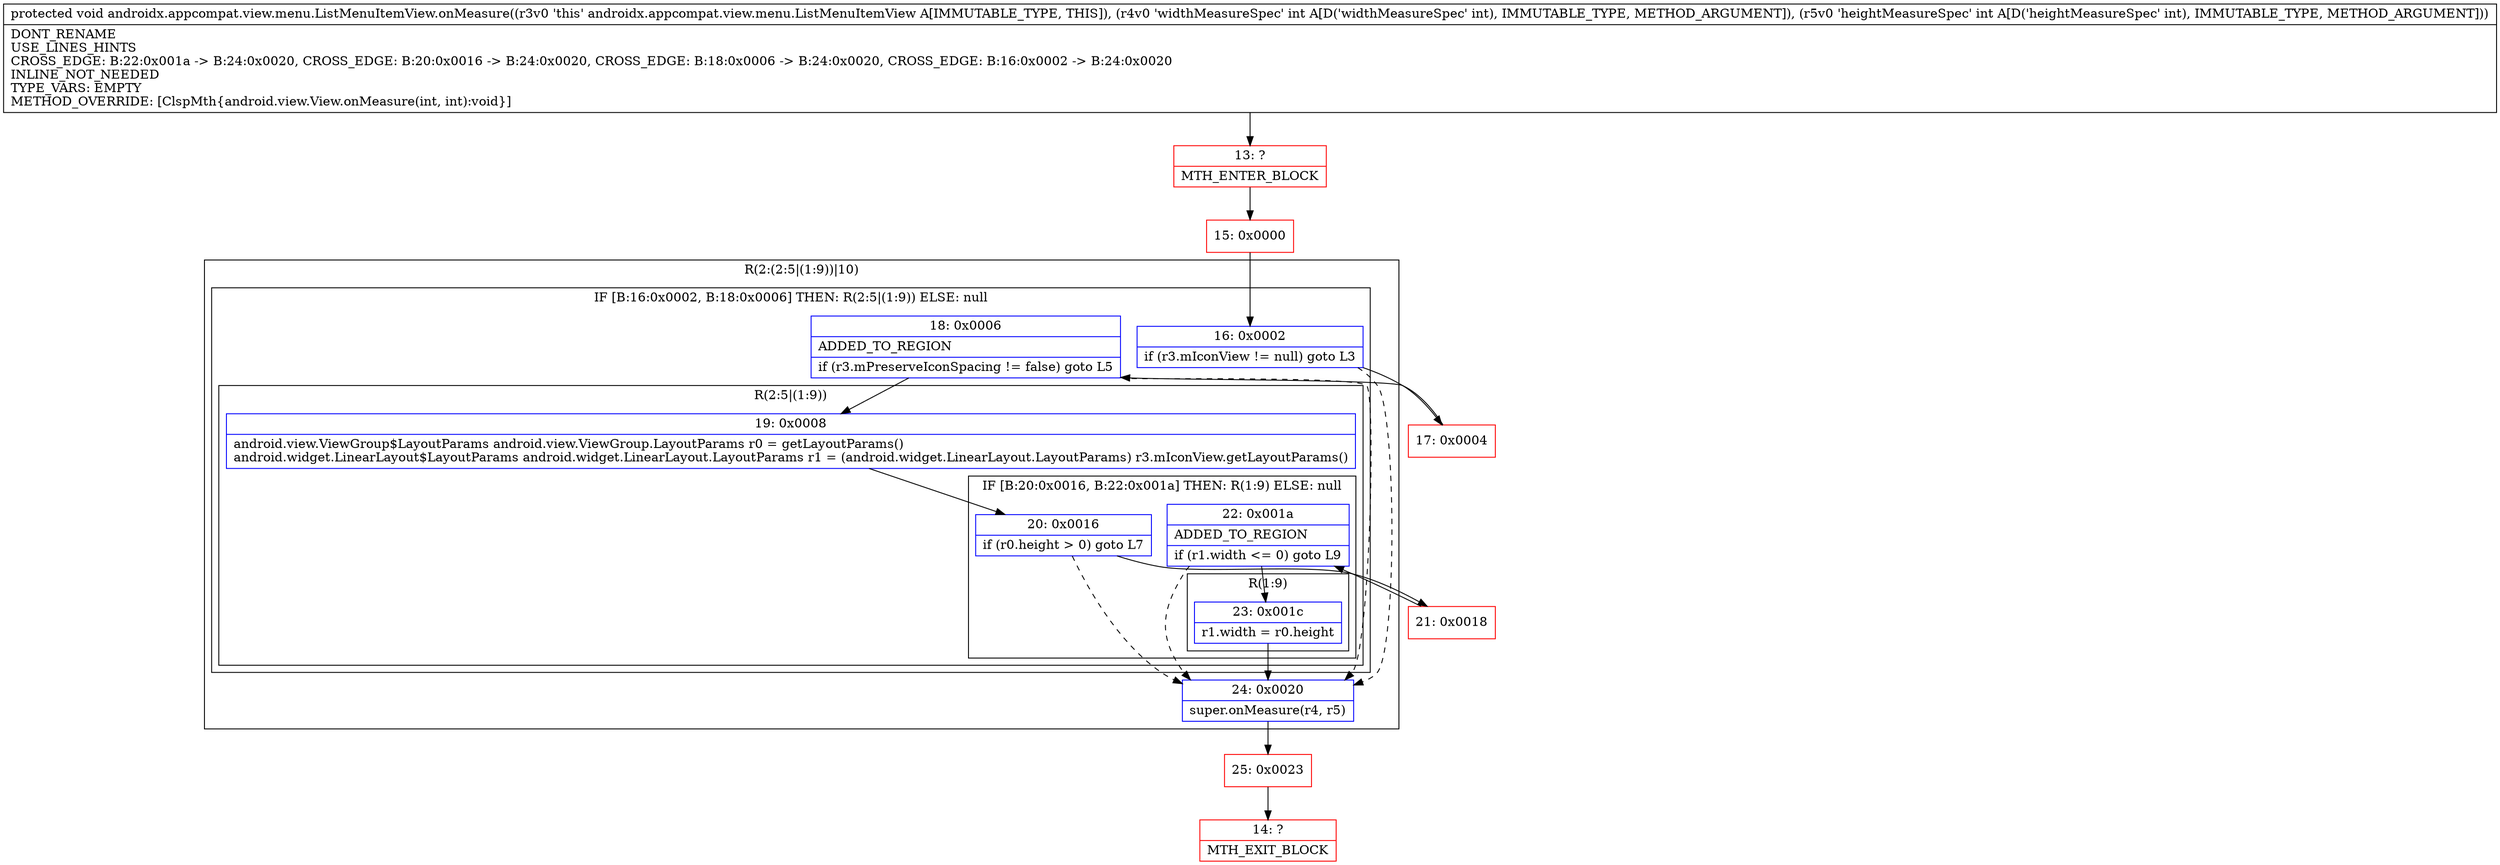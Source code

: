digraph "CFG forandroidx.appcompat.view.menu.ListMenuItemView.onMeasure(II)V" {
subgraph cluster_Region_234596020 {
label = "R(2:(2:5|(1:9))|10)";
node [shape=record,color=blue];
subgraph cluster_IfRegion_498311139 {
label = "IF [B:16:0x0002, B:18:0x0006] THEN: R(2:5|(1:9)) ELSE: null";
node [shape=record,color=blue];
Node_16 [shape=record,label="{16\:\ 0x0002|if (r3.mIconView != null) goto L3\l}"];
Node_18 [shape=record,label="{18\:\ 0x0006|ADDED_TO_REGION\l|if (r3.mPreserveIconSpacing != false) goto L5\l}"];
subgraph cluster_Region_1142860596 {
label = "R(2:5|(1:9))";
node [shape=record,color=blue];
Node_19 [shape=record,label="{19\:\ 0x0008|android.view.ViewGroup$LayoutParams android.view.ViewGroup.LayoutParams r0 = getLayoutParams()\landroid.widget.LinearLayout$LayoutParams android.widget.LinearLayout.LayoutParams r1 = (android.widget.LinearLayout.LayoutParams) r3.mIconView.getLayoutParams()\l}"];
subgraph cluster_IfRegion_871534215 {
label = "IF [B:20:0x0016, B:22:0x001a] THEN: R(1:9) ELSE: null";
node [shape=record,color=blue];
Node_20 [shape=record,label="{20\:\ 0x0016|if (r0.height \> 0) goto L7\l}"];
Node_22 [shape=record,label="{22\:\ 0x001a|ADDED_TO_REGION\l|if (r1.width \<= 0) goto L9\l}"];
subgraph cluster_Region_1588893332 {
label = "R(1:9)";
node [shape=record,color=blue];
Node_23 [shape=record,label="{23\:\ 0x001c|r1.width = r0.height\l}"];
}
}
}
}
Node_24 [shape=record,label="{24\:\ 0x0020|super.onMeasure(r4, r5)\l}"];
}
Node_13 [shape=record,color=red,label="{13\:\ ?|MTH_ENTER_BLOCK\l}"];
Node_15 [shape=record,color=red,label="{15\:\ 0x0000}"];
Node_17 [shape=record,color=red,label="{17\:\ 0x0004}"];
Node_21 [shape=record,color=red,label="{21\:\ 0x0018}"];
Node_25 [shape=record,color=red,label="{25\:\ 0x0023}"];
Node_14 [shape=record,color=red,label="{14\:\ ?|MTH_EXIT_BLOCK\l}"];
MethodNode[shape=record,label="{protected void androidx.appcompat.view.menu.ListMenuItemView.onMeasure((r3v0 'this' androidx.appcompat.view.menu.ListMenuItemView A[IMMUTABLE_TYPE, THIS]), (r4v0 'widthMeasureSpec' int A[D('widthMeasureSpec' int), IMMUTABLE_TYPE, METHOD_ARGUMENT]), (r5v0 'heightMeasureSpec' int A[D('heightMeasureSpec' int), IMMUTABLE_TYPE, METHOD_ARGUMENT]))  | DONT_RENAME\lUSE_LINES_HINTS\lCROSS_EDGE: B:22:0x001a \-\> B:24:0x0020, CROSS_EDGE: B:20:0x0016 \-\> B:24:0x0020, CROSS_EDGE: B:18:0x0006 \-\> B:24:0x0020, CROSS_EDGE: B:16:0x0002 \-\> B:24:0x0020\lINLINE_NOT_NEEDED\lTYPE_VARS: EMPTY\lMETHOD_OVERRIDE: [ClspMth\{android.view.View.onMeasure(int, int):void\}]\l}"];
MethodNode -> Node_13;Node_16 -> Node_17;
Node_16 -> Node_24[style=dashed];
Node_18 -> Node_19;
Node_18 -> Node_24[style=dashed];
Node_19 -> Node_20;
Node_20 -> Node_21;
Node_20 -> Node_24[style=dashed];
Node_22 -> Node_23;
Node_22 -> Node_24[style=dashed];
Node_23 -> Node_24;
Node_24 -> Node_25;
Node_13 -> Node_15;
Node_15 -> Node_16;
Node_17 -> Node_18;
Node_21 -> Node_22;
Node_25 -> Node_14;
}

